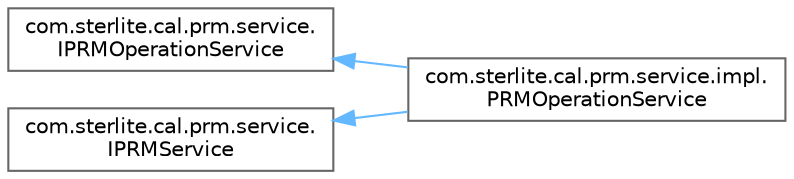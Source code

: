 digraph "Graphical Class Hierarchy"
{
 // LATEX_PDF_SIZE
  bgcolor="transparent";
  edge [fontname=Helvetica,fontsize=10,labelfontname=Helvetica,labelfontsize=10];
  node [fontname=Helvetica,fontsize=10,shape=box,height=0.2,width=0.4];
  rankdir="LR";
  Node0 [id="Node000000",label="com.sterlite.cal.prm.service.\lIPRMOperationService",height=0.2,width=0.4,color="grey40", fillcolor="white", style="filled",URL="$interfacecom_1_1sterlite_1_1cal_1_1prm_1_1service_1_1_i_p_r_m_operation_service.html",tooltip=" "];
  Node0 -> Node1 [id="edge878_Node000000_Node000001",dir="back",color="steelblue1",style="solid",tooltip=" "];
  Node1 [id="Node000001",label="com.sterlite.cal.prm.service.impl.\lPRMOperationService",height=0.2,width=0.4,color="grey40", fillcolor="white", style="filled",URL="$classcom_1_1sterlite_1_1cal_1_1prm_1_1service_1_1impl_1_1_p_r_m_operation_service.html",tooltip=" "];
  Node2 [id="Node000002",label="com.sterlite.cal.prm.service.\lIPRMService",height=0.2,width=0.4,color="grey40", fillcolor="white", style="filled",URL="$interfacecom_1_1sterlite_1_1cal_1_1prm_1_1service_1_1_i_p_r_m_service.html",tooltip=" "];
  Node2 -> Node1 [id="edge879_Node000002_Node000001",dir="back",color="steelblue1",style="solid",tooltip=" "];
}

